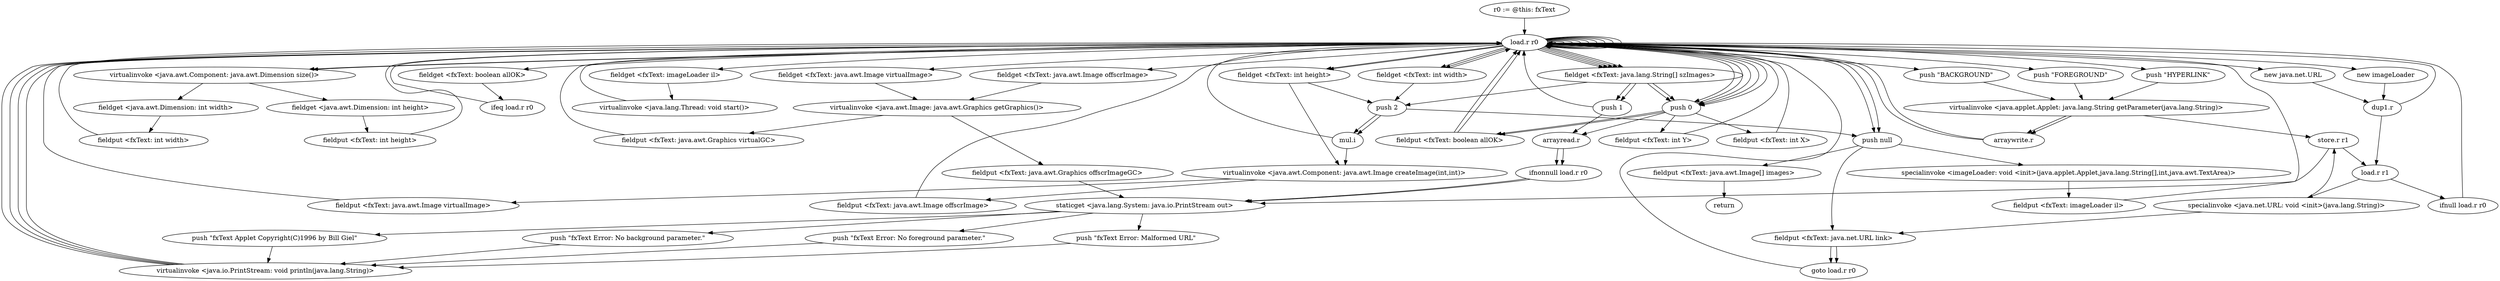 digraph "" {
    "r0 := @this: fxText"
    "load.r r0"
    "r0 := @this: fxText"->"load.r r0";
    "load.r r0"->"load.r r0";
    "virtualinvoke <java.awt.Component: java.awt.Dimension size()>"
    "load.r r0"->"virtualinvoke <java.awt.Component: java.awt.Dimension size()>";
    "fieldget <java.awt.Dimension: int width>"
    "virtualinvoke <java.awt.Component: java.awt.Dimension size()>"->"fieldget <java.awt.Dimension: int width>";
    "fieldput <fxText: int width>"
    "fieldget <java.awt.Dimension: int width>"->"fieldput <fxText: int width>";
    "fieldput <fxText: int width>"->"load.r r0";
    "load.r r0"->"load.r r0";
    "load.r r0"->"virtualinvoke <java.awt.Component: java.awt.Dimension size()>";
    "fieldget <java.awt.Dimension: int height>"
    "virtualinvoke <java.awt.Component: java.awt.Dimension size()>"->"fieldget <java.awt.Dimension: int height>";
    "fieldput <fxText: int height>"
    "fieldget <java.awt.Dimension: int height>"->"fieldput <fxText: int height>";
    "fieldput <fxText: int height>"->"load.r r0";
    "load.r r0"->"load.r r0";
    "load.r r0"->"load.r r0";
    "fieldget <fxText: int width>"
    "load.r r0"->"fieldget <fxText: int width>";
    "push 2"
    "fieldget <fxText: int width>"->"push 2";
    "mul.i"
    "push 2"->"mul.i";
    "mul.i"->"load.r r0";
    "fieldget <fxText: int height>"
    "load.r r0"->"fieldget <fxText: int height>";
    "fieldget <fxText: int height>"->"push 2";
    "push 2"->"mul.i";
    "virtualinvoke <java.awt.Component: java.awt.Image createImage(int,int)>"
    "mul.i"->"virtualinvoke <java.awt.Component: java.awt.Image createImage(int,int)>";
    "fieldput <fxText: java.awt.Image virtualImage>"
    "virtualinvoke <java.awt.Component: java.awt.Image createImage(int,int)>"->"fieldput <fxText: java.awt.Image virtualImage>";
    "fieldput <fxText: java.awt.Image virtualImage>"->"load.r r0";
    "load.r r0"->"load.r r0";
    "fieldget <fxText: java.awt.Image virtualImage>"
    "load.r r0"->"fieldget <fxText: java.awt.Image virtualImage>";
    "virtualinvoke <java.awt.Image: java.awt.Graphics getGraphics()>"
    "fieldget <fxText: java.awt.Image virtualImage>"->"virtualinvoke <java.awt.Image: java.awt.Graphics getGraphics()>";
    "fieldput <fxText: java.awt.Graphics virtualGC>"
    "virtualinvoke <java.awt.Image: java.awt.Graphics getGraphics()>"->"fieldput <fxText: java.awt.Graphics virtualGC>";
    "fieldput <fxText: java.awt.Graphics virtualGC>"->"load.r r0";
    "load.r r0"->"load.r r0";
    "load.r r0"->"load.r r0";
    "load.r r0"->"fieldget <fxText: int width>";
    "fieldget <fxText: int width>"->"load.r r0";
    "load.r r0"->"fieldget <fxText: int height>";
    "fieldget <fxText: int height>"->"virtualinvoke <java.awt.Component: java.awt.Image createImage(int,int)>";
    "fieldput <fxText: java.awt.Image offscrImage>"
    "virtualinvoke <java.awt.Component: java.awt.Image createImage(int,int)>"->"fieldput <fxText: java.awt.Image offscrImage>";
    "fieldput <fxText: java.awt.Image offscrImage>"->"load.r r0";
    "load.r r0"->"load.r r0";
    "fieldget <fxText: java.awt.Image offscrImage>"
    "load.r r0"->"fieldget <fxText: java.awt.Image offscrImage>";
    "fieldget <fxText: java.awt.Image offscrImage>"->"virtualinvoke <java.awt.Image: java.awt.Graphics getGraphics()>";
    "fieldput <fxText: java.awt.Graphics offscrImageGC>"
    "virtualinvoke <java.awt.Image: java.awt.Graphics getGraphics()>"->"fieldput <fxText: java.awt.Graphics offscrImageGC>";
    "staticget <java.lang.System: java.io.PrintStream out>"
    "fieldput <fxText: java.awt.Graphics offscrImageGC>"->"staticget <java.lang.System: java.io.PrintStream out>";
    "push \"fxText Applet Copyright(C)1996 by Bill Giel\""
    "staticget <java.lang.System: java.io.PrintStream out>"->"push \"fxText Applet Copyright(C)1996 by Bill Giel\"";
    "virtualinvoke <java.io.PrintStream: void println(java.lang.String)>"
    "push \"fxText Applet Copyright(C)1996 by Bill Giel\""->"virtualinvoke <java.io.PrintStream: void println(java.lang.String)>";
    "virtualinvoke <java.io.PrintStream: void println(java.lang.String)>"->"load.r r0";
    "fieldget <fxText: java.lang.String[] szImages>"
    "load.r r0"->"fieldget <fxText: java.lang.String[] szImages>";
    "push 0"
    "fieldget <fxText: java.lang.String[] szImages>"->"push 0";
    "push 0"->"load.r r0";
    "push \"BACKGROUND\""
    "load.r r0"->"push \"BACKGROUND\"";
    "virtualinvoke <java.applet.Applet: java.lang.String getParameter(java.lang.String)>"
    "push \"BACKGROUND\""->"virtualinvoke <java.applet.Applet: java.lang.String getParameter(java.lang.String)>";
    "arraywrite.r"
    "virtualinvoke <java.applet.Applet: java.lang.String getParameter(java.lang.String)>"->"arraywrite.r";
    "arraywrite.r"->"load.r r0";
    "load.r r0"->"fieldget <fxText: java.lang.String[] szImages>";
    "fieldget <fxText: java.lang.String[] szImages>"->"push 0";
    "arrayread.r"
    "push 0"->"arrayread.r";
    "ifnonnull load.r r0"
    "arrayread.r"->"ifnonnull load.r r0";
    "ifnonnull load.r r0"->"staticget <java.lang.System: java.io.PrintStream out>";
    "push \"fxText Error: No background parameter.\""
    "staticget <java.lang.System: java.io.PrintStream out>"->"push \"fxText Error: No background parameter.\"";
    "push \"fxText Error: No background parameter.\""->"virtualinvoke <java.io.PrintStream: void println(java.lang.String)>";
    "virtualinvoke <java.io.PrintStream: void println(java.lang.String)>"->"load.r r0";
    "load.r r0"->"push 0";
    "fieldput <fxText: boolean allOK>"
    "push 0"->"fieldput <fxText: boolean allOK>";
    "fieldput <fxText: boolean allOK>"->"load.r r0";
    "load.r r0"->"fieldget <fxText: java.lang.String[] szImages>";
    "push 1"
    "fieldget <fxText: java.lang.String[] szImages>"->"push 1";
    "push 1"->"load.r r0";
    "push \"FOREGROUND\""
    "load.r r0"->"push \"FOREGROUND\"";
    "push \"FOREGROUND\""->"virtualinvoke <java.applet.Applet: java.lang.String getParameter(java.lang.String)>";
    "virtualinvoke <java.applet.Applet: java.lang.String getParameter(java.lang.String)>"->"arraywrite.r";
    "arraywrite.r"->"load.r r0";
    "load.r r0"->"fieldget <fxText: java.lang.String[] szImages>";
    "fieldget <fxText: java.lang.String[] szImages>"->"push 1";
    "push 1"->"arrayread.r";
    "arrayread.r"->"ifnonnull load.r r0";
    "ifnonnull load.r r0"->"staticget <java.lang.System: java.io.PrintStream out>";
    "push \"fxText Error: No foreground parameter.\""
    "staticget <java.lang.System: java.io.PrintStream out>"->"push \"fxText Error: No foreground parameter.\"";
    "push \"fxText Error: No foreground parameter.\""->"virtualinvoke <java.io.PrintStream: void println(java.lang.String)>";
    "virtualinvoke <java.io.PrintStream: void println(java.lang.String)>"->"load.r r0";
    "load.r r0"->"push 0";
    "push 0"->"fieldput <fxText: boolean allOK>";
    "fieldput <fxText: boolean allOK>"->"load.r r0";
    "push \"HYPERLINK\""
    "load.r r0"->"push \"HYPERLINK\"";
    "push \"HYPERLINK\""->"virtualinvoke <java.applet.Applet: java.lang.String getParameter(java.lang.String)>";
    "store.r r1"
    "virtualinvoke <java.applet.Applet: java.lang.String getParameter(java.lang.String)>"->"store.r r1";
    "load.r r1"
    "store.r r1"->"load.r r1";
    "ifnull load.r r0"
    "load.r r1"->"ifnull load.r r0";
    "ifnull load.r r0"->"load.r r0";
    "new java.net.URL"
    "load.r r0"->"new java.net.URL";
    "dup1.r"
    "new java.net.URL"->"dup1.r";
    "dup1.r"->"load.r r1";
    "specialinvoke <java.net.URL: void <init>(java.lang.String)>"
    "load.r r1"->"specialinvoke <java.net.URL: void <init>(java.lang.String)>";
    "fieldput <fxText: java.net.URL link>"
    "specialinvoke <java.net.URL: void <init>(java.lang.String)>"->"fieldput <fxText: java.net.URL link>";
    "goto load.r r0"
    "fieldput <fxText: java.net.URL link>"->"goto load.r r0";
    "goto load.r r0"->"load.r r0";
    "fieldget <fxText: boolean allOK>"
    "load.r r0"->"fieldget <fxText: boolean allOK>";
    "ifeq load.r r0"
    "fieldget <fxText: boolean allOK>"->"ifeq load.r r0";
    "ifeq load.r r0"->"load.r r0";
    "new imageLoader"
    "load.r r0"->"new imageLoader";
    "new imageLoader"->"dup1.r";
    "dup1.r"->"load.r r0";
    "load.r r0"->"load.r r0";
    "load.r r0"->"fieldget <fxText: java.lang.String[] szImages>";
    "fieldget <fxText: java.lang.String[] szImages>"->"push 2";
    "push null"
    "push 2"->"push null";
    "specialinvoke <imageLoader: void <init>(java.applet.Applet,java.lang.String[],int,java.awt.TextArea)>"
    "push null"->"specialinvoke <imageLoader: void <init>(java.applet.Applet,java.lang.String[],int,java.awt.TextArea)>";
    "fieldput <fxText: imageLoader il>"
    "specialinvoke <imageLoader: void <init>(java.applet.Applet,java.lang.String[],int,java.awt.TextArea)>"->"fieldput <fxText: imageLoader il>";
    "fieldput <fxText: imageLoader il>"->"load.r r0";
    "fieldget <fxText: imageLoader il>"
    "load.r r0"->"fieldget <fxText: imageLoader il>";
    "virtualinvoke <java.lang.Thread: void start()>"
    "fieldget <fxText: imageLoader il>"->"virtualinvoke <java.lang.Thread: void start()>";
    "virtualinvoke <java.lang.Thread: void start()>"->"load.r r0";
    "load.r r0"->"push 0";
    "fieldput <fxText: int Y>"
    "push 0"->"fieldput <fxText: int Y>";
    "fieldput <fxText: int Y>"->"load.r r0";
    "load.r r0"->"push 0";
    "fieldput <fxText: int X>"
    "push 0"->"fieldput <fxText: int X>";
    "fieldput <fxText: int X>"->"load.r r0";
    "load.r r0"->"push null";
    "fieldput <fxText: java.awt.Image[] images>"
    "push null"->"fieldput <fxText: java.awt.Image[] images>";
    "return"
    "fieldput <fxText: java.awt.Image[] images>"->"return";
    "specialinvoke <java.net.URL: void <init>(java.lang.String)>"->"store.r r1";
    "store.r r1"->"staticget <java.lang.System: java.io.PrintStream out>";
    "push \"fxText Error: Malformed URL\""
    "staticget <java.lang.System: java.io.PrintStream out>"->"push \"fxText Error: Malformed URL\"";
    "push \"fxText Error: Malformed URL\""->"virtualinvoke <java.io.PrintStream: void println(java.lang.String)>";
    "virtualinvoke <java.io.PrintStream: void println(java.lang.String)>"->"load.r r0";
    "load.r r0"->"push null";
    "push null"->"fieldput <fxText: java.net.URL link>";
    "fieldput <fxText: java.net.URL link>"->"goto load.r r0";
}
